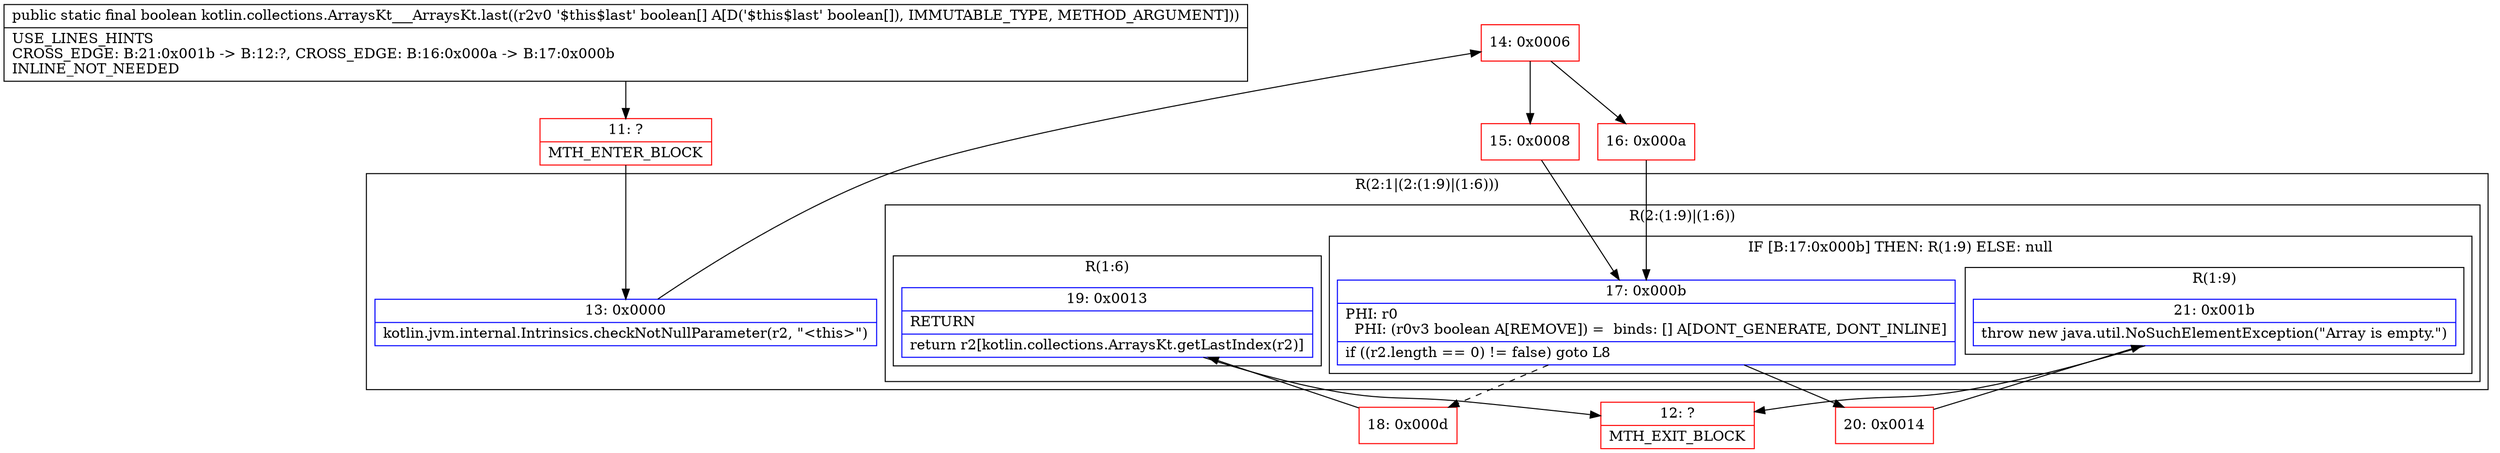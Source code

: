 digraph "CFG forkotlin.collections.ArraysKt___ArraysKt.last([Z)Z" {
subgraph cluster_Region_2029949064 {
label = "R(2:1|(2:(1:9)|(1:6)))";
node [shape=record,color=blue];
Node_13 [shape=record,label="{13\:\ 0x0000|kotlin.jvm.internal.Intrinsics.checkNotNullParameter(r2, \"\<this\>\")\l}"];
subgraph cluster_Region_1223507867 {
label = "R(2:(1:9)|(1:6))";
node [shape=record,color=blue];
subgraph cluster_IfRegion_1540397179 {
label = "IF [B:17:0x000b] THEN: R(1:9) ELSE: null";
node [shape=record,color=blue];
Node_17 [shape=record,label="{17\:\ 0x000b|PHI: r0 \l  PHI: (r0v3 boolean A[REMOVE]) =  binds: [] A[DONT_GENERATE, DONT_INLINE]\l|if ((r2.length == 0) != false) goto L8\l}"];
subgraph cluster_Region_118322311 {
label = "R(1:9)";
node [shape=record,color=blue];
Node_21 [shape=record,label="{21\:\ 0x001b|throw new java.util.NoSuchElementException(\"Array is empty.\")\l}"];
}
}
subgraph cluster_Region_201055806 {
label = "R(1:6)";
node [shape=record,color=blue];
Node_19 [shape=record,label="{19\:\ 0x0013|RETURN\l|return r2[kotlin.collections.ArraysKt.getLastIndex(r2)]\l}"];
}
}
}
Node_11 [shape=record,color=red,label="{11\:\ ?|MTH_ENTER_BLOCK\l}"];
Node_14 [shape=record,color=red,label="{14\:\ 0x0006}"];
Node_15 [shape=record,color=red,label="{15\:\ 0x0008}"];
Node_18 [shape=record,color=red,label="{18\:\ 0x000d}"];
Node_12 [shape=record,color=red,label="{12\:\ ?|MTH_EXIT_BLOCK\l}"];
Node_20 [shape=record,color=red,label="{20\:\ 0x0014}"];
Node_16 [shape=record,color=red,label="{16\:\ 0x000a}"];
MethodNode[shape=record,label="{public static final boolean kotlin.collections.ArraysKt___ArraysKt.last((r2v0 '$this$last' boolean[] A[D('$this$last' boolean[]), IMMUTABLE_TYPE, METHOD_ARGUMENT]))  | USE_LINES_HINTS\lCROSS_EDGE: B:21:0x001b \-\> B:12:?, CROSS_EDGE: B:16:0x000a \-\> B:17:0x000b\lINLINE_NOT_NEEDED\l}"];
MethodNode -> Node_11;Node_13 -> Node_14;
Node_17 -> Node_18[style=dashed];
Node_17 -> Node_20;
Node_21 -> Node_12;
Node_19 -> Node_12;
Node_11 -> Node_13;
Node_14 -> Node_15;
Node_14 -> Node_16;
Node_15 -> Node_17;
Node_18 -> Node_19;
Node_20 -> Node_21;
Node_16 -> Node_17;
}


